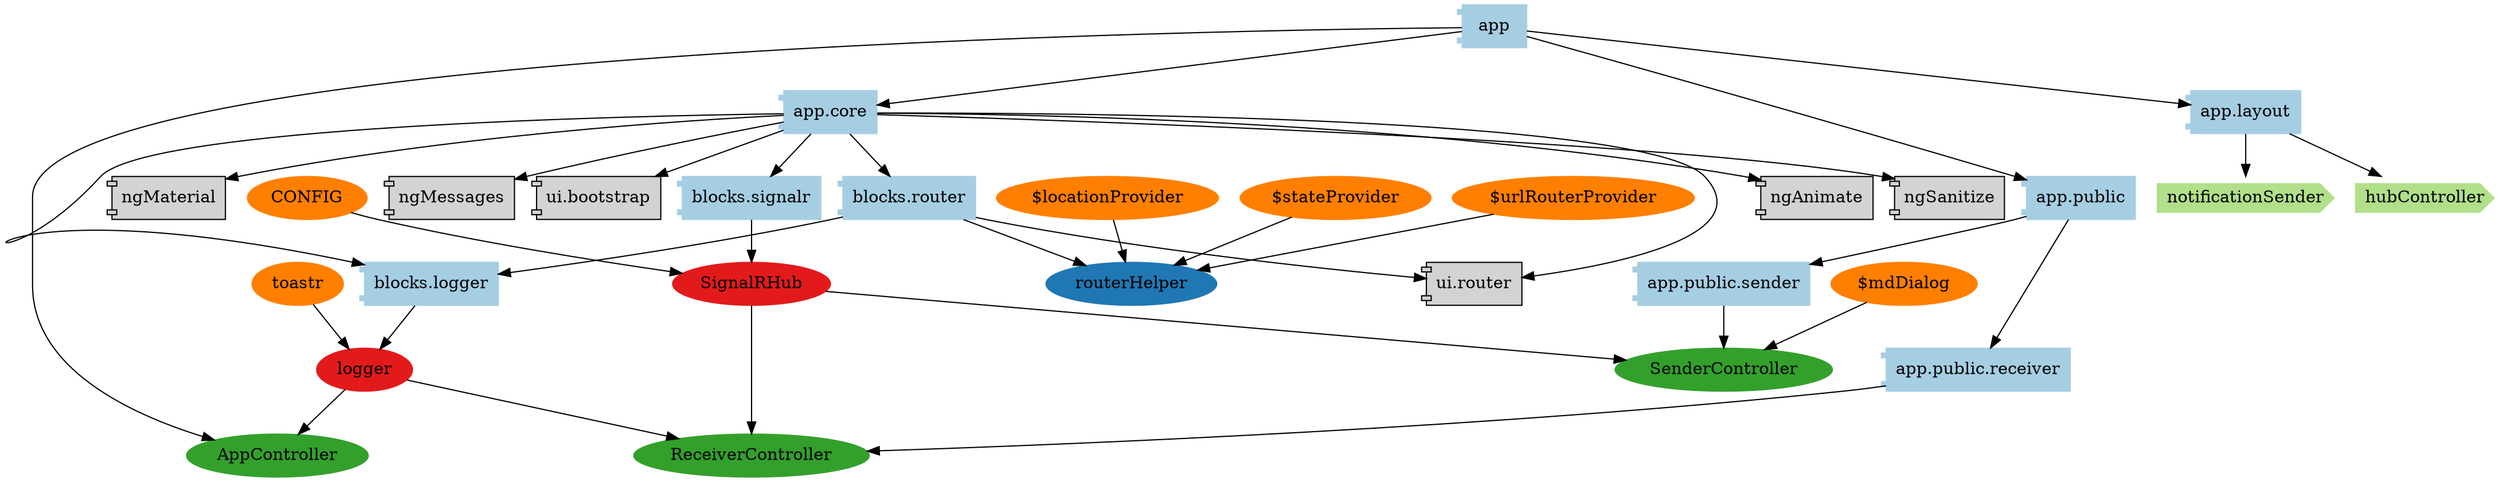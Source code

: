 digraph dependencies {
  node[shape="component",style="filled",colorscheme=paired12]

    node[shape="component"]
    
      "blocks.logger"[label="blocks.logger", color=1]
    
      "blocks.router"[label="blocks.router", color=1]
    
      "blocks.signalr"[label="blocks.signalr", color=1]
    
      "app.core"[label="app.core", color=1]
    
      "app.layout"[label="app.layout", color=1]
    
      "app"[label="app", color=1]
    
      "app.public"[label="app.public", color=1]
    
      "app.public.receiver"[label="app.public.receiver", color=1]
    
      "app.public.sender"[label="app.public.sender", color=1]
    

    
      
    
      
        "blocks.router" -> "ui.router"
      
        "blocks.router" -> "blocks.logger"
      
    
      
    
      
        "app.core" -> "ngAnimate"
      
        "app.core" -> "ngSanitize"
      
        "app.core" -> "ngMaterial"
      
        "app.core" -> "ngMessages"
      
        "app.core" -> "blocks.logger"
      
        "app.core" -> "blocks.router"
      
        "app.core" -> "blocks.signalr"
      
        "app.core" -> "ui.bootstrap"
      
        "app.core" -> "ui.router"
      
    
      
    
      
        "app" -> "app.core"
      
        "app" -> "app.layout"
      
        "app" -> "app.public"
      
    
      
        "app.public" -> "app.public.receiver"
      
        "app.public" -> "app.public.sender"
      
    
      
    
      
    

    node[shape="ellipse"]


    
      

      

      

      
        "logger"[label="logger", color=6]
      


      node[shape="cds"]

      

      





      node[shape="ellipse"]
      

      

      

      

      
        "blocks.logger" -> "logger"
      

      











      node[shape="ellipse",style="filled", color=8]
      

      

      

      

      
        
          "toastr"[label="toastr"]
          "toastr" -> "logger"
        
      

      

    
      
        "routerHelper"[label="routerHelper", color=2]
      

      

      

      


      node[shape="cds"]

      

      





      node[shape="ellipse"]
      
        "blocks.router" -> "routerHelper"
      

      

      

      

      

      











      node[shape="ellipse",style="filled", color=8]
      
        
          "$locationProvider"[label="$locationProvider"]
          "$locationProvider" -> "routerHelper"
        
          "$stateProvider"[label="$stateProvider"]
          "$stateProvider" -> "routerHelper"
        
          "$urlRouterProvider"[label="$urlRouterProvider"]
          "$urlRouterProvider" -> "routerHelper"
        
      

      

      

      

      

      

    
      

      

      

      
        "SignalRHub"[label="SignalRHub", color=6]
      


      node[shape="cds"]

      

      





      node[shape="ellipse"]
      

      

      

      

      
        "blocks.signalr" -> "SignalRHub"
      

      











      node[shape="ellipse",style="filled", color=8]
      

      

      

      

      
        
          "CONFIG"[label="CONFIG"]
          "CONFIG" -> "SignalRHub"
        
      

      

    
      

      

      

      


      node[shape="cds"]

      

      





      node[shape="ellipse"]
      

      

      

      

      

      











      node[shape="ellipse",style="filled", color=8]
      

      

      

      

      

      

    
      

      

      

      


      node[shape="cds"]

      

      
        "hubController"[label="hubController", color=3]
      
        "notificationSender"[label="notificationSender", color=3]
      





      node[shape="ellipse"]
      

      
        "app.layout" -> "hubController"
      
        "app.layout" -> "notificationSender"
      

      

      

      

      











      node[shape="ellipse",style="filled", color=8]
      

      
        
      
        
      

      

      

      

      

    
      

      
        "AppController"[label="AppController", color=4]
      

      

      


      node[shape="cds"]

      

      





      node[shape="ellipse"]
      

      

      
        "app" -> "AppController"
      

      

      

      











      node[shape="ellipse",style="filled", color=8]
      

      

      
        
          "logger"[label="logger"]
          "logger" -> "AppController"
        
      

      

      

      

    
      

      

      

      


      node[shape="cds"]

      

      





      node[shape="ellipse"]
      

      

      

      

      

      











      node[shape="ellipse",style="filled", color=8]
      

      

      

      

      

      

    
      

      
        "ReceiverController"[label="ReceiverController", color=4]
      

      

      


      node[shape="cds"]

      

      





      node[shape="ellipse"]
      

      

      
        "app.public.receiver" -> "ReceiverController"
      

      

      

      











      node[shape="ellipse",style="filled", color=8]
      

      

      
        
          "SignalRHub"[label="SignalRHub"]
          "SignalRHub" -> "ReceiverController"
        
          "logger"[label="logger"]
          "logger" -> "ReceiverController"
        
      

      

      

      

    
      

      
        "SenderController"[label="SenderController", color=4]
      

      

      


      node[shape="cds"]

      

      





      node[shape="ellipse"]
      

      

      
        "app.public.sender" -> "SenderController"
      

      

      

      











      node[shape="ellipse",style="filled", color=8]
      

      

      
        
          "SignalRHub"[label="SignalRHub"]
          "SignalRHub" -> "SenderController"
        
          "$mdDialog"[label="$mdDialog"]
          "$mdDialog" -> "SenderController"
        
      

      

      

      

    
}
